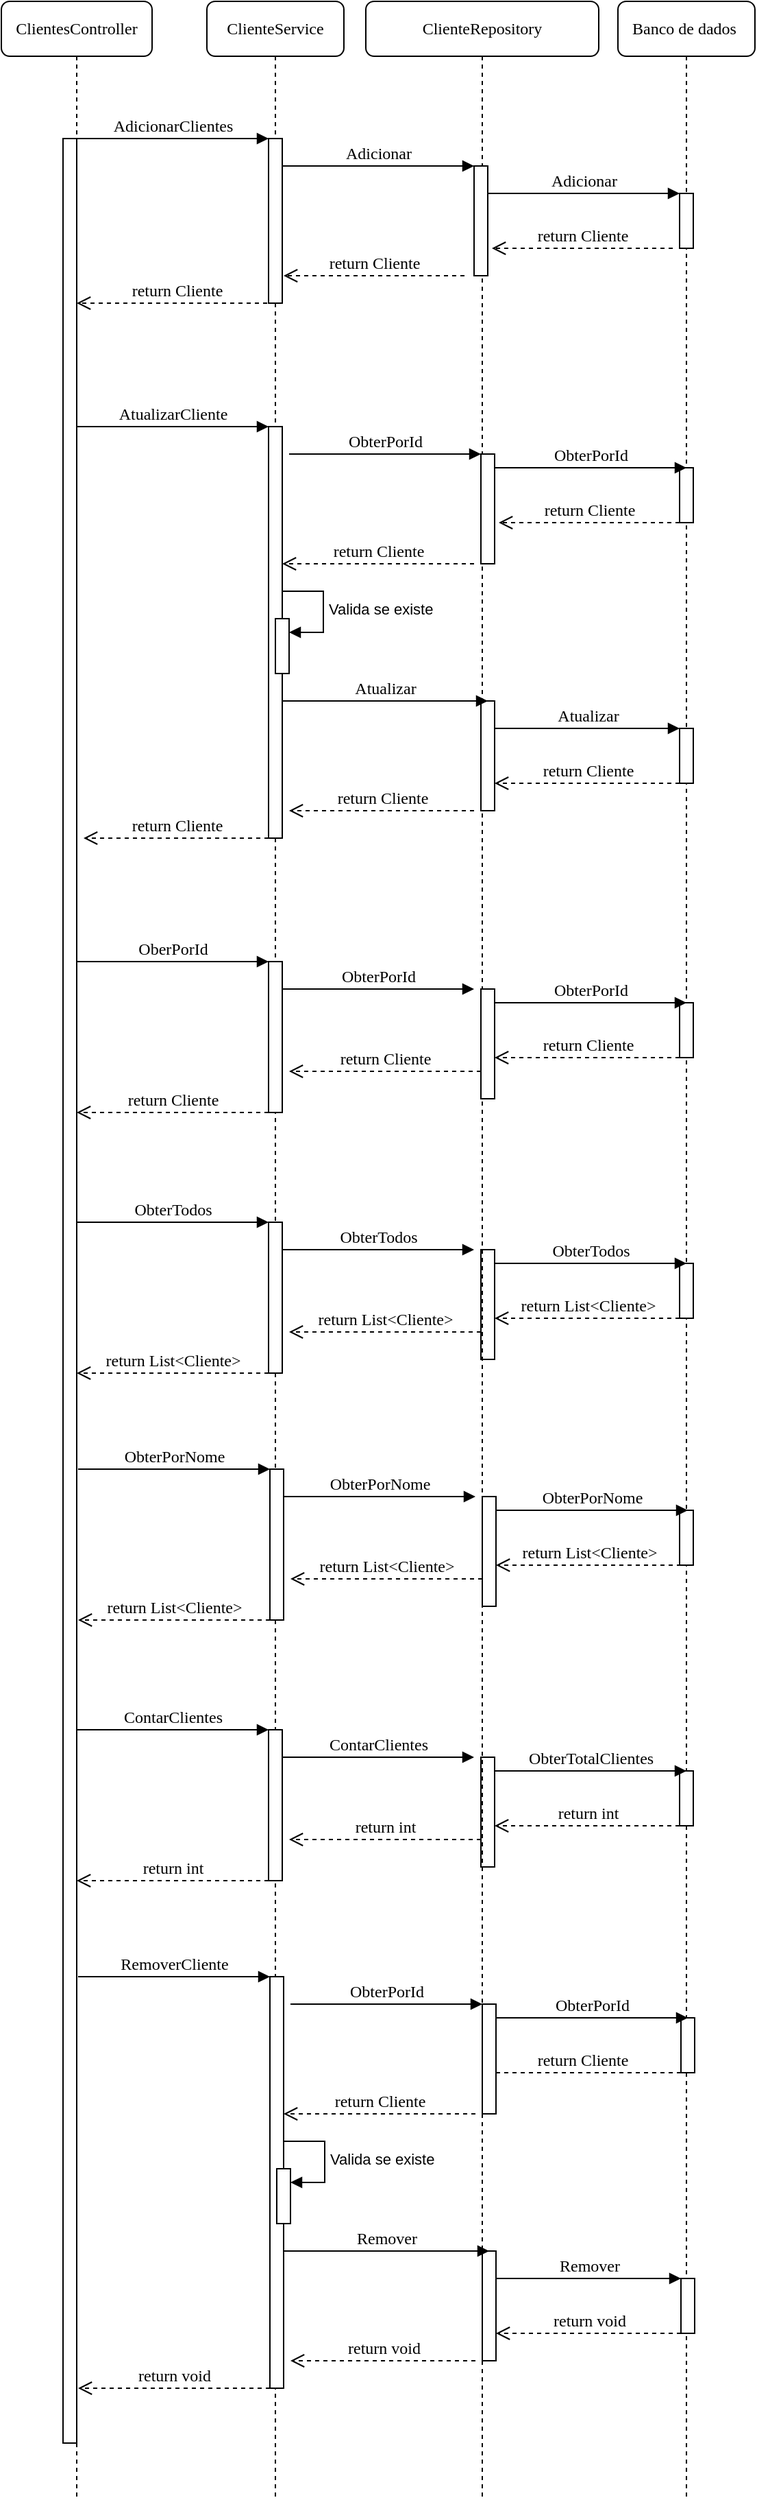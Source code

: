 <mxfile version="24.8.6">
  <diagram name="Page-1" id="13e1069c-82ec-6db2-03f1-153e76fe0fe0">
    <mxGraphModel dx="1434" dy="746" grid="1" gridSize="10" guides="1" tooltips="1" connect="1" arrows="1" fold="1" page="1" pageScale="1" pageWidth="1100" pageHeight="850" background="none" math="0" shadow="0">
      <root>
        <mxCell id="0" />
        <mxCell id="1" parent="0" />
        <mxCell id="7baba1c4bc27f4b0-2" value="ClienteService" style="shape=umlLifeline;perimeter=lifelinePerimeter;whiteSpace=wrap;html=1;container=1;collapsible=0;recursiveResize=0;outlineConnect=0;rounded=1;shadow=0;comic=0;labelBackgroundColor=none;strokeWidth=1;fontFamily=Verdana;fontSize=12;align=center;" parent="1" vertex="1">
          <mxGeometry x="240" y="80" width="100" height="1820" as="geometry" />
        </mxCell>
        <mxCell id="7baba1c4bc27f4b0-10" value="" style="html=1;points=[];perimeter=orthogonalPerimeter;rounded=0;shadow=0;comic=0;labelBackgroundColor=none;strokeWidth=1;fontFamily=Verdana;fontSize=12;align=center;" parent="7baba1c4bc27f4b0-2" vertex="1">
          <mxGeometry x="45" y="100" width="10" height="120" as="geometry" />
        </mxCell>
        <mxCell id="87Lksobyq2kzI7RJkuF_-4" value="" style="html=1;points=[];perimeter=orthogonalPerimeter;rounded=0;shadow=0;comic=0;labelBackgroundColor=none;strokeWidth=1;fontFamily=Verdana;fontSize=12;align=center;" vertex="1" parent="7baba1c4bc27f4b0-2">
          <mxGeometry x="45" y="310" width="10" height="300" as="geometry" />
        </mxCell>
        <mxCell id="87Lksobyq2kzI7RJkuF_-5" value="AtualizarCliente" style="html=1;verticalAlign=bottom;endArrow=block;entryX=0;entryY=0;labelBackgroundColor=none;fontFamily=Verdana;fontSize=12;edgeStyle=elbowEdgeStyle;elbow=vertical;" edge="1" parent="7baba1c4bc27f4b0-2">
          <mxGeometry relative="1" as="geometry">
            <mxPoint x="-95" y="310" as="sourcePoint" />
            <mxPoint x="45" y="310" as="targetPoint" />
            <mxPoint as="offset" />
          </mxGeometry>
        </mxCell>
        <mxCell id="87Lksobyq2kzI7RJkuF_-17" value="" style="html=1;points=[[0,0,0,0,5],[0,1,0,0,-5],[1,0,0,0,5],[1,1,0,0,-5]];perimeter=orthogonalPerimeter;outlineConnect=0;targetShapes=umlLifeline;portConstraint=eastwest;newEdgeStyle={&quot;curved&quot;:0,&quot;rounded&quot;:0};" vertex="1" parent="7baba1c4bc27f4b0-2">
          <mxGeometry x="50" y="450" width="10" height="40" as="geometry" />
        </mxCell>
        <mxCell id="87Lksobyq2kzI7RJkuF_-18" value="Valida se existe" style="html=1;align=left;spacingLeft=2;endArrow=block;rounded=0;edgeStyle=orthogonalEdgeStyle;curved=0;rounded=0;" edge="1" target="87Lksobyq2kzI7RJkuF_-17" parent="7baba1c4bc27f4b0-2">
          <mxGeometry relative="1" as="geometry">
            <mxPoint x="55" y="430" as="sourcePoint" />
            <Array as="points">
              <mxPoint x="85" y="460" />
            </Array>
          </mxGeometry>
        </mxCell>
        <mxCell id="87Lksobyq2kzI7RJkuF_-28" value="return Cliente" style="html=1;verticalAlign=bottom;endArrow=open;dashed=1;endSize=8;labelBackgroundColor=none;fontFamily=Verdana;fontSize=12;edgeStyle=elbowEdgeStyle;elbow=vertical;" edge="1" parent="7baba1c4bc27f4b0-2">
          <mxGeometry relative="1" as="geometry">
            <mxPoint x="-90" y="610" as="targetPoint" />
            <Array as="points">
              <mxPoint x="-10" y="610" />
              <mxPoint x="20" y="610" />
            </Array>
            <mxPoint x="45" y="610" as="sourcePoint" />
            <mxPoint as="offset" />
          </mxGeometry>
        </mxCell>
        <mxCell id="87Lksobyq2kzI7RJkuF_-29" value="OberPorId" style="html=1;verticalAlign=bottom;endArrow=block;entryX=0;entryY=0;labelBackgroundColor=none;fontFamily=Verdana;fontSize=12;edgeStyle=elbowEdgeStyle;elbow=vertical;" edge="1" parent="7baba1c4bc27f4b0-2">
          <mxGeometry relative="1" as="geometry">
            <mxPoint x="-95" y="700" as="sourcePoint" />
            <mxPoint x="45" y="700" as="targetPoint" />
            <mxPoint as="offset" />
          </mxGeometry>
        </mxCell>
        <mxCell id="87Lksobyq2kzI7RJkuF_-30" value="" style="html=1;points=[];perimeter=orthogonalPerimeter;rounded=0;shadow=0;comic=0;labelBackgroundColor=none;strokeWidth=1;fontFamily=Verdana;fontSize=12;align=center;" vertex="1" parent="7baba1c4bc27f4b0-2">
          <mxGeometry x="45" y="700" width="10" height="110" as="geometry" />
        </mxCell>
        <mxCell id="87Lksobyq2kzI7RJkuF_-37" value="return Cliente" style="html=1;verticalAlign=bottom;endArrow=open;dashed=1;endSize=8;labelBackgroundColor=none;fontFamily=Verdana;fontSize=12;edgeStyle=elbowEdgeStyle;elbow=vertical;" edge="1" parent="7baba1c4bc27f4b0-2">
          <mxGeometry relative="1" as="geometry">
            <mxPoint x="-95" y="810" as="targetPoint" />
            <Array as="points">
              <mxPoint x="-10" y="810" />
              <mxPoint x="20" y="810" />
            </Array>
            <mxPoint x="45" y="810" as="sourcePoint" />
            <mxPoint as="offset" />
          </mxGeometry>
        </mxCell>
        <mxCell id="7baba1c4bc27f4b0-4" value="Banco de dados&amp;nbsp;" style="shape=umlLifeline;perimeter=lifelinePerimeter;whiteSpace=wrap;html=1;container=1;collapsible=0;recursiveResize=0;outlineConnect=0;rounded=1;shadow=0;comic=0;labelBackgroundColor=none;strokeWidth=1;fontFamily=Verdana;fontSize=12;align=center;" parent="1" vertex="1">
          <mxGeometry x="540" y="80" width="100" height="1820" as="geometry" />
        </mxCell>
        <mxCell id="87Lksobyq2kzI7RJkuF_-60" value="" style="html=1;points=[];perimeter=orthogonalPerimeter;rounded=0;shadow=0;comic=0;labelBackgroundColor=none;strokeWidth=1;fontFamily=Verdana;fontSize=12;align=center;" vertex="1" parent="7baba1c4bc27f4b0-4">
          <mxGeometry x="45" y="1100" width="10" height="40" as="geometry" />
        </mxCell>
        <mxCell id="87Lksobyq2kzI7RJkuF_-9" value="" style="html=1;points=[];perimeter=orthogonalPerimeter;rounded=0;shadow=0;comic=0;labelBackgroundColor=none;strokeWidth=1;fontFamily=Verdana;fontSize=12;align=center;" vertex="1" parent="7baba1c4bc27f4b0-4">
          <mxGeometry x="45" y="340" width="10" height="40" as="geometry" />
        </mxCell>
        <mxCell id="87Lksobyq2kzI7RJkuF_-8" value="ObterPorId" style="html=1;verticalAlign=bottom;endArrow=block;labelBackgroundColor=none;fontFamily=Verdana;fontSize=12;edgeStyle=elbowEdgeStyle;elbow=vertical;" edge="1" parent="7baba1c4bc27f4b0-4">
          <mxGeometry relative="1" as="geometry">
            <mxPoint x="-90" y="340" as="sourcePoint" />
            <Array as="points">
              <mxPoint x="-75" y="340" />
            </Array>
            <mxPoint x="50" y="340" as="targetPoint" />
            <mxPoint as="offset" />
          </mxGeometry>
        </mxCell>
        <mxCell id="87Lksobyq2kzI7RJkuF_-25" value="" style="html=1;points=[];perimeter=orthogonalPerimeter;rounded=0;shadow=0;comic=0;labelBackgroundColor=none;strokeWidth=1;fontFamily=Verdana;fontSize=12;align=center;" vertex="1" parent="7baba1c4bc27f4b0-4">
          <mxGeometry x="45" y="530" width="10" height="40" as="geometry" />
        </mxCell>
        <mxCell id="87Lksobyq2kzI7RJkuF_-22" value="Atualizar" style="html=1;verticalAlign=bottom;endArrow=block;labelBackgroundColor=none;fontFamily=Verdana;fontSize=12;edgeStyle=elbowEdgeStyle;elbow=vertical;" edge="1" parent="7baba1c4bc27f4b0-4" source="87Lksobyq2kzI7RJkuF_-23">
          <mxGeometry relative="1" as="geometry">
            <mxPoint x="-75" y="530" as="sourcePoint" />
            <mxPoint x="45" y="530" as="targetPoint" />
            <mxPoint as="offset" />
          </mxGeometry>
        </mxCell>
        <mxCell id="87Lksobyq2kzI7RJkuF_-26" value="return Cliente" style="html=1;verticalAlign=bottom;endArrow=open;dashed=1;endSize=8;labelBackgroundColor=none;fontFamily=Verdana;fontSize=12;edgeStyle=elbowEdgeStyle;elbow=vertical;" edge="1" parent="7baba1c4bc27f4b0-4">
          <mxGeometry relative="1" as="geometry">
            <mxPoint x="-90" y="570" as="targetPoint" />
            <Array as="points">
              <mxPoint x="-10" y="570" />
              <mxPoint x="20" y="570" />
            </Array>
            <mxPoint x="45" y="570" as="sourcePoint" />
            <mxPoint as="offset" />
          </mxGeometry>
        </mxCell>
        <mxCell id="87Lksobyq2kzI7RJkuF_-34" value="" style="html=1;points=[];perimeter=orthogonalPerimeter;rounded=0;shadow=0;comic=0;labelBackgroundColor=none;strokeWidth=1;fontFamily=Verdana;fontSize=12;align=center;" vertex="1" parent="7baba1c4bc27f4b0-4">
          <mxGeometry x="45" y="730" width="10" height="40" as="geometry" />
        </mxCell>
        <mxCell id="87Lksobyq2kzI7RJkuF_-33" value="ObterPorId" style="html=1;verticalAlign=bottom;endArrow=block;labelBackgroundColor=none;fontFamily=Verdana;fontSize=12;edgeStyle=elbowEdgeStyle;elbow=vertical;" edge="1" parent="7baba1c4bc27f4b0-4">
          <mxGeometry relative="1" as="geometry">
            <mxPoint x="-90" y="730" as="sourcePoint" />
            <Array as="points">
              <mxPoint x="-75" y="730" />
            </Array>
            <mxPoint x="50" y="730" as="targetPoint" />
            <mxPoint as="offset" />
          </mxGeometry>
        </mxCell>
        <mxCell id="87Lksobyq2kzI7RJkuF_-35" value="return Cliente" style="html=1;verticalAlign=bottom;endArrow=open;dashed=1;endSize=8;labelBackgroundColor=none;fontFamily=Verdana;fontSize=12;edgeStyle=elbowEdgeStyle;elbow=vertical;" edge="1" parent="7baba1c4bc27f4b0-4">
          <mxGeometry relative="1" as="geometry">
            <mxPoint x="-90" y="770" as="targetPoint" />
            <Array as="points">
              <mxPoint x="-10" y="770" />
              <mxPoint x="20" y="770" />
            </Array>
            <mxPoint x="45" y="770" as="sourcePoint" />
            <mxPoint as="offset" />
          </mxGeometry>
        </mxCell>
        <mxCell id="87Lksobyq2kzI7RJkuF_-63" value="ContarClientes" style="html=1;verticalAlign=bottom;endArrow=block;entryX=0;entryY=0;labelBackgroundColor=none;fontFamily=Verdana;fontSize=12;edgeStyle=elbowEdgeStyle;elbow=vertical;" edge="1" parent="7baba1c4bc27f4b0-4">
          <mxGeometry relative="1" as="geometry">
            <mxPoint x="-395" y="1260" as="sourcePoint" />
            <mxPoint x="-255" y="1260" as="targetPoint" />
            <mxPoint as="offset" />
          </mxGeometry>
        </mxCell>
        <mxCell id="87Lksobyq2kzI7RJkuF_-64" value="" style="html=1;points=[];perimeter=orthogonalPerimeter;rounded=0;shadow=0;comic=0;labelBackgroundColor=none;strokeWidth=1;fontFamily=Verdana;fontSize=12;align=center;" vertex="1" parent="7baba1c4bc27f4b0-4">
          <mxGeometry x="-255" y="1260" width="10" height="110" as="geometry" />
        </mxCell>
        <mxCell id="87Lksobyq2kzI7RJkuF_-65" value="return int" style="html=1;verticalAlign=bottom;endArrow=open;dashed=1;endSize=8;labelBackgroundColor=none;fontFamily=Verdana;fontSize=12;edgeStyle=elbowEdgeStyle;elbow=horizontal;" edge="1" parent="7baba1c4bc27f4b0-4">
          <mxGeometry relative="1" as="geometry">
            <mxPoint x="-395" y="1370" as="targetPoint" />
            <Array as="points">
              <mxPoint x="-310" y="1370" />
              <mxPoint x="-280" y="1370" />
            </Array>
            <mxPoint x="-255" y="1370" as="sourcePoint" />
            <mxPoint as="offset" />
          </mxGeometry>
        </mxCell>
        <mxCell id="87Lksobyq2kzI7RJkuF_-66" value="ContarClientes" style="html=1;verticalAlign=bottom;endArrow=block;entryX=0;entryY=0;labelBackgroundColor=none;fontFamily=Verdana;fontSize=12;edgeStyle=elbowEdgeStyle;elbow=vertical;" edge="1" parent="7baba1c4bc27f4b0-4">
          <mxGeometry relative="1" as="geometry">
            <mxPoint x="-245" y="1280" as="sourcePoint" />
            <mxPoint x="-105" y="1280" as="targetPoint" />
            <mxPoint as="offset" />
          </mxGeometry>
        </mxCell>
        <mxCell id="87Lksobyq2kzI7RJkuF_-67" value="" style="html=1;points=[];perimeter=orthogonalPerimeter;rounded=0;shadow=0;comic=0;labelBackgroundColor=none;strokeWidth=1;fontFamily=Verdana;fontSize=12;align=center;" vertex="1" parent="7baba1c4bc27f4b0-4">
          <mxGeometry x="-100" y="1280" width="10" height="80" as="geometry" />
        </mxCell>
        <mxCell id="87Lksobyq2kzI7RJkuF_-68" value="return int" style="html=1;verticalAlign=bottom;endArrow=open;dashed=1;endSize=8;labelBackgroundColor=none;fontFamily=Verdana;fontSize=12;edgeStyle=elbowEdgeStyle;elbow=horizontal;" edge="1" parent="7baba1c4bc27f4b0-4">
          <mxGeometry relative="1" as="geometry">
            <mxPoint x="-240" y="1340" as="targetPoint" />
            <Array as="points">
              <mxPoint x="-155" y="1340" />
              <mxPoint x="-125" y="1340" />
            </Array>
            <mxPoint x="-100" y="1340" as="sourcePoint" />
            <mxPoint as="offset" />
          </mxGeometry>
        </mxCell>
        <mxCell id="87Lksobyq2kzI7RJkuF_-69" value="" style="html=1;points=[];perimeter=orthogonalPerimeter;rounded=0;shadow=0;comic=0;labelBackgroundColor=none;strokeWidth=1;fontFamily=Verdana;fontSize=12;align=center;" vertex="1" parent="7baba1c4bc27f4b0-4">
          <mxGeometry x="45" y="1290" width="10" height="40" as="geometry" />
        </mxCell>
        <mxCell id="87Lksobyq2kzI7RJkuF_-70" value="ObterTotalClientes" style="html=1;verticalAlign=bottom;endArrow=block;labelBackgroundColor=none;fontFamily=Verdana;fontSize=12;edgeStyle=elbowEdgeStyle;elbow=vertical;" edge="1" parent="7baba1c4bc27f4b0-4">
          <mxGeometry relative="1" as="geometry">
            <mxPoint x="-90" y="1290" as="sourcePoint" />
            <Array as="points">
              <mxPoint x="-75" y="1290" />
            </Array>
            <mxPoint x="50" y="1290" as="targetPoint" />
            <mxPoint as="offset" />
          </mxGeometry>
        </mxCell>
        <mxCell id="87Lksobyq2kzI7RJkuF_-71" value="return int" style="html=1;verticalAlign=bottom;endArrow=open;dashed=1;endSize=8;labelBackgroundColor=none;fontFamily=Verdana;fontSize=12;edgeStyle=elbowEdgeStyle;elbow=vertical;" edge="1" parent="7baba1c4bc27f4b0-4">
          <mxGeometry relative="1" as="geometry">
            <mxPoint x="-90" y="1330" as="targetPoint" />
            <Array as="points">
              <mxPoint x="-10" y="1330" />
              <mxPoint x="20" y="1330" />
            </Array>
            <mxPoint x="45" y="1330" as="sourcePoint" />
            <mxPoint as="offset" />
          </mxGeometry>
        </mxCell>
        <mxCell id="87Lksobyq2kzI7RJkuF_-10" value="return Cliente" style="html=1;verticalAlign=bottom;endArrow=open;dashed=1;endSize=8;labelBackgroundColor=none;fontFamily=Verdana;fontSize=12;edgeStyle=elbowEdgeStyle;elbow=vertical;entryX=1.3;entryY=0.625;entryDx=0;entryDy=0;entryPerimeter=0;" edge="1" parent="7baba1c4bc27f4b0-4" target="87Lksobyq2kzI7RJkuF_-7">
          <mxGeometry relative="1" as="geometry">
            <mxPoint x="-30" y="390" as="targetPoint" />
            <Array as="points">
              <mxPoint x="-10" y="380" />
              <mxPoint x="20" y="380" />
            </Array>
            <mxPoint x="45" y="380" as="sourcePoint" />
            <mxPoint as="offset" />
          </mxGeometry>
        </mxCell>
        <mxCell id="7baba1c4bc27f4b0-8" value="ClientesController" style="shape=umlLifeline;perimeter=lifelinePerimeter;whiteSpace=wrap;html=1;container=1;collapsible=0;recursiveResize=0;outlineConnect=0;rounded=1;shadow=0;comic=0;labelBackgroundColor=none;strokeWidth=1;fontFamily=Verdana;fontSize=12;align=center;" parent="1" vertex="1">
          <mxGeometry x="90" y="80" width="110" height="1820" as="geometry" />
        </mxCell>
        <mxCell id="7baba1c4bc27f4b0-9" value="" style="html=1;points=[];perimeter=orthogonalPerimeter;rounded=0;shadow=0;comic=0;labelBackgroundColor=none;strokeWidth=1;fontFamily=Verdana;fontSize=12;align=center;" parent="7baba1c4bc27f4b0-8" vertex="1">
          <mxGeometry x="45" y="100" width="10" height="1680" as="geometry" />
        </mxCell>
        <mxCell id="7baba1c4bc27f4b0-16" value="" style="html=1;points=[];perimeter=orthogonalPerimeter;rounded=0;shadow=0;comic=0;labelBackgroundColor=none;strokeWidth=1;fontFamily=Verdana;fontSize=12;align=center;" parent="1" vertex="1">
          <mxGeometry x="585" y="220" width="10" height="40" as="geometry" />
        </mxCell>
        <mxCell id="7baba1c4bc27f4b0-17" value="Adicionar" style="html=1;verticalAlign=bottom;endArrow=block;labelBackgroundColor=none;fontFamily=Verdana;fontSize=12;edgeStyle=elbowEdgeStyle;elbow=vertical;" parent="1" source="7baba1c4bc27f4b0-13" target="7baba1c4bc27f4b0-16" edge="1">
          <mxGeometry relative="1" as="geometry">
            <mxPoint x="510" y="220" as="sourcePoint" />
            <Array as="points">
              <mxPoint x="460" y="220" />
            </Array>
            <mxPoint as="offset" />
          </mxGeometry>
        </mxCell>
        <mxCell id="7baba1c4bc27f4b0-21" value="return Cliente" style="html=1;verticalAlign=bottom;endArrow=open;dashed=1;endSize=8;labelBackgroundColor=none;fontFamily=Verdana;fontSize=12;edgeStyle=elbowEdgeStyle;elbow=vertical;entryX=1.3;entryY=0.738;entryDx=0;entryDy=0;entryPerimeter=0;" parent="1" target="7baba1c4bc27f4b0-13" edge="1">
          <mxGeometry relative="1" as="geometry">
            <mxPoint x="450" y="260" as="targetPoint" />
            <Array as="points">
              <mxPoint x="525" y="260" />
              <mxPoint x="555" y="260" />
            </Array>
            <mxPoint x="580" y="260" as="sourcePoint" />
            <mxPoint as="offset" />
          </mxGeometry>
        </mxCell>
        <mxCell id="7baba1c4bc27f4b0-11" value="AdicionarClientes" style="html=1;verticalAlign=bottom;endArrow=block;entryX=0;entryY=0;labelBackgroundColor=none;fontFamily=Verdana;fontSize=12;edgeStyle=elbowEdgeStyle;elbow=vertical;" parent="1" source="7baba1c4bc27f4b0-9" target="7baba1c4bc27f4b0-10" edge="1">
          <mxGeometry relative="1" as="geometry">
            <mxPoint x="220" y="190" as="sourcePoint" />
            <mxPoint as="offset" />
          </mxGeometry>
        </mxCell>
        <mxCell id="7baba1c4bc27f4b0-14" value="Adicionar" style="html=1;verticalAlign=bottom;endArrow=block;entryX=0;entryY=0;labelBackgroundColor=none;fontFamily=Verdana;fontSize=12;edgeStyle=elbowEdgeStyle;elbow=vertical;" parent="1" source="7baba1c4bc27f4b0-10" target="7baba1c4bc27f4b0-13" edge="1">
          <mxGeometry relative="1" as="geometry">
            <mxPoint x="370" y="200" as="sourcePoint" />
          </mxGeometry>
        </mxCell>
        <mxCell id="87Lksobyq2kzI7RJkuF_-3" value="return Cliente" style="html=1;verticalAlign=bottom;endArrow=open;dashed=1;endSize=8;labelBackgroundColor=none;fontFamily=Verdana;fontSize=12;edgeStyle=elbowEdgeStyle;elbow=vertical;" edge="1" parent="1" target="7baba1c4bc27f4b0-8">
          <mxGeometry relative="1" as="geometry">
            <mxPoint x="160" y="300" as="targetPoint" />
            <Array as="points">
              <mxPoint x="235" y="300" />
              <mxPoint x="265" y="300" />
            </Array>
            <mxPoint x="290" y="300" as="sourcePoint" />
            <mxPoint as="offset" />
          </mxGeometry>
        </mxCell>
        <mxCell id="87Lksobyq2kzI7RJkuF_-45" value="ObterTodos" style="html=1;verticalAlign=bottom;endArrow=block;entryX=0;entryY=0;labelBackgroundColor=none;fontFamily=Verdana;fontSize=12;edgeStyle=elbowEdgeStyle;elbow=vertical;" edge="1" parent="1">
          <mxGeometry relative="1" as="geometry">
            <mxPoint x="145" y="970" as="sourcePoint" />
            <mxPoint x="285" y="970" as="targetPoint" />
            <mxPoint as="offset" />
          </mxGeometry>
        </mxCell>
        <mxCell id="87Lksobyq2kzI7RJkuF_-46" value="" style="html=1;points=[];perimeter=orthogonalPerimeter;rounded=0;shadow=0;comic=0;labelBackgroundColor=none;strokeWidth=1;fontFamily=Verdana;fontSize=12;align=center;" vertex="1" parent="1">
          <mxGeometry x="285" y="970" width="10" height="110" as="geometry" />
        </mxCell>
        <mxCell id="87Lksobyq2kzI7RJkuF_-47" value="return List&amp;lt;Cliente&amp;gt;" style="html=1;verticalAlign=bottom;endArrow=open;dashed=1;endSize=8;labelBackgroundColor=none;fontFamily=Verdana;fontSize=12;edgeStyle=elbowEdgeStyle;elbow=vertical;" edge="1" parent="1">
          <mxGeometry relative="1" as="geometry">
            <mxPoint x="145" y="1080" as="targetPoint" />
            <Array as="points">
              <mxPoint x="230" y="1080" />
              <mxPoint x="260" y="1080" />
            </Array>
            <mxPoint x="285" y="1080" as="sourcePoint" />
            <mxPoint as="offset" />
          </mxGeometry>
        </mxCell>
        <mxCell id="87Lksobyq2kzI7RJkuF_-48" value="ObterTodos" style="html=1;verticalAlign=bottom;endArrow=block;entryX=0;entryY=0;labelBackgroundColor=none;fontFamily=Verdana;fontSize=12;edgeStyle=elbowEdgeStyle;elbow=vertical;" edge="1" parent="1">
          <mxGeometry relative="1" as="geometry">
            <mxPoint x="295" y="990" as="sourcePoint" />
            <mxPoint x="435" y="990" as="targetPoint" />
            <mxPoint as="offset" />
          </mxGeometry>
        </mxCell>
        <mxCell id="87Lksobyq2kzI7RJkuF_-49" value="" style="html=1;points=[];perimeter=orthogonalPerimeter;rounded=0;shadow=0;comic=0;labelBackgroundColor=none;strokeWidth=1;fontFamily=Verdana;fontSize=12;align=center;" vertex="1" parent="1">
          <mxGeometry x="440" y="990" width="10" height="80" as="geometry" />
        </mxCell>
        <mxCell id="87Lksobyq2kzI7RJkuF_-50" value="return List&amp;lt;Cliente&amp;gt;" style="html=1;verticalAlign=bottom;endArrow=open;dashed=1;endSize=8;labelBackgroundColor=none;fontFamily=Verdana;fontSize=12;edgeStyle=elbowEdgeStyle;elbow=vertical;" edge="1" parent="1">
          <mxGeometry relative="1" as="geometry">
            <mxPoint x="300" y="1050" as="targetPoint" />
            <Array as="points">
              <mxPoint x="385" y="1050" />
              <mxPoint x="415" y="1050" />
            </Array>
            <mxPoint x="440" y="1050" as="sourcePoint" />
            <mxPoint as="offset" />
          </mxGeometry>
        </mxCell>
        <mxCell id="87Lksobyq2kzI7RJkuF_-51" value="" style="html=1;points=[];perimeter=orthogonalPerimeter;rounded=0;shadow=0;comic=0;labelBackgroundColor=none;strokeWidth=1;fontFamily=Verdana;fontSize=12;align=center;" vertex="1" parent="1">
          <mxGeometry x="585" y="1000" width="10" height="40" as="geometry" />
        </mxCell>
        <mxCell id="87Lksobyq2kzI7RJkuF_-52" value="ObterTodos" style="html=1;verticalAlign=bottom;endArrow=block;labelBackgroundColor=none;fontFamily=Verdana;fontSize=12;edgeStyle=elbowEdgeStyle;elbow=vertical;" edge="1" parent="1">
          <mxGeometry relative="1" as="geometry">
            <mxPoint x="450" y="1000" as="sourcePoint" />
            <Array as="points">
              <mxPoint x="465" y="1000" />
            </Array>
            <mxPoint x="590" y="1000" as="targetPoint" />
            <mxPoint as="offset" />
          </mxGeometry>
        </mxCell>
        <mxCell id="87Lksobyq2kzI7RJkuF_-53" value="return List&amp;lt;Cliente&amp;gt;" style="html=1;verticalAlign=bottom;endArrow=open;dashed=1;endSize=8;labelBackgroundColor=none;fontFamily=Verdana;fontSize=12;edgeStyle=elbowEdgeStyle;elbow=vertical;" edge="1" parent="1">
          <mxGeometry relative="1" as="geometry">
            <mxPoint x="450" y="1040" as="targetPoint" />
            <Array as="points">
              <mxPoint x="530" y="1040" />
              <mxPoint x="560" y="1040" />
            </Array>
            <mxPoint x="585" y="1040" as="sourcePoint" />
            <mxPoint as="offset" />
          </mxGeometry>
        </mxCell>
        <mxCell id="87Lksobyq2kzI7RJkuF_-115" value="" style="group;movable=1;resizable=1;rotatable=1;deletable=1;editable=1;locked=0;connectable=1;" vertex="1" connectable="0" parent="1">
          <mxGeometry x="146" y="80" width="445" height="1820" as="geometry" />
        </mxCell>
        <mxCell id="7baba1c4bc27f4b0-3" value="ClienteRepository" style="shape=umlLifeline;perimeter=lifelinePerimeter;whiteSpace=wrap;html=1;container=0;collapsible=0;recursiveResize=0;outlineConnect=0;rounded=1;shadow=0;comic=0;labelBackgroundColor=none;strokeWidth=1;fontFamily=Verdana;fontSize=12;align=center;size=40;" parent="87Lksobyq2kzI7RJkuF_-115" vertex="1">
          <mxGeometry x="210" width="170" height="1820" as="geometry" />
        </mxCell>
        <mxCell id="7baba1c4bc27f4b0-13" value="" style="html=1;points=[];perimeter=orthogonalPerimeter;rounded=0;shadow=0;comic=0;labelBackgroundColor=none;strokeWidth=1;fontFamily=Verdana;fontSize=12;align=center;" parent="87Lksobyq2kzI7RJkuF_-115" vertex="1">
          <mxGeometry x="289" y="120" width="10" height="80" as="geometry" />
        </mxCell>
        <mxCell id="87Lksobyq2kzI7RJkuF_-7" value="" style="html=1;points=[];perimeter=orthogonalPerimeter;rounded=0;shadow=0;comic=0;labelBackgroundColor=none;strokeWidth=1;fontFamily=Verdana;fontSize=12;align=center;" vertex="1" parent="87Lksobyq2kzI7RJkuF_-115">
          <mxGeometry x="294" y="330" width="10" height="80" as="geometry" />
        </mxCell>
        <mxCell id="87Lksobyq2kzI7RJkuF_-6" value="ObterPorId" style="html=1;verticalAlign=bottom;endArrow=block;entryX=0;entryY=0;labelBackgroundColor=none;fontFamily=Verdana;fontSize=12;edgeStyle=elbowEdgeStyle;elbow=vertical;" edge="1" parent="87Lksobyq2kzI7RJkuF_-115">
          <mxGeometry relative="1" as="geometry">
            <mxPoint x="154" y="330" as="sourcePoint" />
            <mxPoint x="294" y="330" as="targetPoint" />
            <mxPoint as="offset" />
          </mxGeometry>
        </mxCell>
        <mxCell id="87Lksobyq2kzI7RJkuF_-11" value="return Cliente" style="html=1;verticalAlign=bottom;endArrow=open;dashed=1;endSize=8;labelBackgroundColor=none;fontFamily=Verdana;fontSize=12;edgeStyle=elbowEdgeStyle;elbow=vertical;" edge="1" parent="87Lksobyq2kzI7RJkuF_-115">
          <mxGeometry relative="1" as="geometry">
            <mxPoint x="149" y="410" as="targetPoint" />
            <Array as="points">
              <mxPoint x="234" y="410" />
              <mxPoint x="264" y="410" />
            </Array>
            <mxPoint x="289" y="410" as="sourcePoint" />
            <mxPoint as="offset" />
          </mxGeometry>
        </mxCell>
        <mxCell id="87Lksobyq2kzI7RJkuF_-23" value="" style="html=1;points=[];perimeter=orthogonalPerimeter;rounded=0;shadow=0;comic=0;labelBackgroundColor=none;strokeWidth=1;fontFamily=Verdana;fontSize=12;align=center;" vertex="1" parent="87Lksobyq2kzI7RJkuF_-115">
          <mxGeometry x="294" y="510" width="10" height="80" as="geometry" />
        </mxCell>
        <mxCell id="87Lksobyq2kzI7RJkuF_-27" value="return Cliente" style="html=1;verticalAlign=bottom;endArrow=open;dashed=1;endSize=8;labelBackgroundColor=none;fontFamily=Verdana;fontSize=12;edgeStyle=elbowEdgeStyle;elbow=vertical;" edge="1" parent="87Lksobyq2kzI7RJkuF_-115">
          <mxGeometry relative="1" as="geometry">
            <mxPoint x="154" y="590" as="targetPoint" />
            <Array as="points">
              <mxPoint x="234" y="590" />
              <mxPoint x="264" y="590" />
            </Array>
            <mxPoint x="289" y="590" as="sourcePoint" />
            <mxPoint as="offset" />
          </mxGeometry>
        </mxCell>
        <mxCell id="87Lksobyq2kzI7RJkuF_-21" value="Atualizar" style="html=1;verticalAlign=bottom;endArrow=block;labelBackgroundColor=none;fontFamily=Verdana;fontSize=12;edgeStyle=elbowEdgeStyle;elbow=vertical;exitX=0.9;exitY=0.769;exitDx=0;exitDy=0;exitPerimeter=0;" edge="1" parent="87Lksobyq2kzI7RJkuF_-115">
          <mxGeometry relative="1" as="geometry">
            <mxPoint x="148.5" y="510" as="sourcePoint" />
            <mxPoint x="299" y="510.3" as="targetPoint" />
            <mxPoint as="offset" />
          </mxGeometry>
        </mxCell>
        <mxCell id="87Lksobyq2kzI7RJkuF_-31" value="ObterPorId" style="html=1;verticalAlign=bottom;endArrow=block;entryX=0;entryY=0;labelBackgroundColor=none;fontFamily=Verdana;fontSize=12;edgeStyle=elbowEdgeStyle;elbow=vertical;" edge="1" parent="87Lksobyq2kzI7RJkuF_-115">
          <mxGeometry relative="1" as="geometry">
            <mxPoint x="149" y="720" as="sourcePoint" />
            <mxPoint x="289" y="720" as="targetPoint" />
            <mxPoint as="offset" />
          </mxGeometry>
        </mxCell>
        <mxCell id="87Lksobyq2kzI7RJkuF_-32" value="" style="html=1;points=[];perimeter=orthogonalPerimeter;rounded=0;shadow=0;comic=0;labelBackgroundColor=none;strokeWidth=1;fontFamily=Verdana;fontSize=12;align=center;" vertex="1" parent="87Lksobyq2kzI7RJkuF_-115">
          <mxGeometry x="294" y="720" width="10" height="80" as="geometry" />
        </mxCell>
        <mxCell id="87Lksobyq2kzI7RJkuF_-36" value="return Cliente" style="html=1;verticalAlign=bottom;endArrow=open;dashed=1;endSize=8;labelBackgroundColor=none;fontFamily=Verdana;fontSize=12;edgeStyle=elbowEdgeStyle;elbow=vertical;" edge="1" parent="87Lksobyq2kzI7RJkuF_-115">
          <mxGeometry relative="1" as="geometry">
            <mxPoint x="154" y="780" as="targetPoint" />
            <Array as="points">
              <mxPoint x="239" y="780" />
              <mxPoint x="269" y="780" />
            </Array>
            <mxPoint x="294" y="780" as="sourcePoint" />
            <mxPoint as="offset" />
          </mxGeometry>
        </mxCell>
        <mxCell id="87Lksobyq2kzI7RJkuF_-54" value="ObterPorNome" style="html=1;verticalAlign=bottom;endArrow=block;entryX=0;entryY=0;labelBackgroundColor=none;fontFamily=Verdana;fontSize=12;edgeStyle=elbowEdgeStyle;elbow=horizontal;" edge="1" parent="87Lksobyq2kzI7RJkuF_-115">
          <mxGeometry relative="1" as="geometry">
            <mxPoint y="1070" as="sourcePoint" />
            <mxPoint x="140" y="1070" as="targetPoint" />
            <mxPoint as="offset" />
          </mxGeometry>
        </mxCell>
        <mxCell id="87Lksobyq2kzI7RJkuF_-55" value="" style="html=1;points=[];perimeter=orthogonalPerimeter;rounded=0;shadow=0;comic=0;labelBackgroundColor=none;strokeWidth=1;fontFamily=Verdana;fontSize=12;align=center;" vertex="1" parent="87Lksobyq2kzI7RJkuF_-115">
          <mxGeometry x="140" y="1070" width="10" height="110" as="geometry" />
        </mxCell>
        <mxCell id="87Lksobyq2kzI7RJkuF_-56" value="return List&amp;lt;Cliente&amp;gt;" style="html=1;verticalAlign=bottom;endArrow=open;dashed=1;endSize=8;labelBackgroundColor=none;fontFamily=Verdana;fontSize=12;edgeStyle=elbowEdgeStyle;elbow=vertical;" edge="1" parent="87Lksobyq2kzI7RJkuF_-115">
          <mxGeometry relative="1" as="geometry">
            <mxPoint y="1180" as="targetPoint" />
            <Array as="points">
              <mxPoint x="85" y="1180" />
              <mxPoint x="115" y="1180" />
            </Array>
            <mxPoint x="140" y="1180" as="sourcePoint" />
            <mxPoint as="offset" />
          </mxGeometry>
        </mxCell>
        <mxCell id="87Lksobyq2kzI7RJkuF_-57" value="ObterPorNome" style="html=1;verticalAlign=bottom;endArrow=block;entryX=0;entryY=0;labelBackgroundColor=none;fontFamily=Verdana;fontSize=12;edgeStyle=elbowEdgeStyle;elbow=vertical;" edge="1" parent="87Lksobyq2kzI7RJkuF_-115">
          <mxGeometry relative="1" as="geometry">
            <mxPoint x="150" y="1090" as="sourcePoint" />
            <mxPoint x="290" y="1090" as="targetPoint" />
            <mxPoint as="offset" />
          </mxGeometry>
        </mxCell>
        <mxCell id="87Lksobyq2kzI7RJkuF_-58" value="" style="html=1;points=[];perimeter=orthogonalPerimeter;rounded=0;shadow=0;comic=0;labelBackgroundColor=none;strokeWidth=1;fontFamily=Verdana;fontSize=12;align=center;" vertex="1" parent="87Lksobyq2kzI7RJkuF_-115">
          <mxGeometry x="295" y="1090" width="10" height="80" as="geometry" />
        </mxCell>
        <mxCell id="87Lksobyq2kzI7RJkuF_-59" value="return List&amp;lt;Cliente&amp;gt;" style="html=1;verticalAlign=bottom;endArrow=open;dashed=1;endSize=8;labelBackgroundColor=none;fontFamily=Verdana;fontSize=12;edgeStyle=elbowEdgeStyle;elbow=vertical;" edge="1" parent="87Lksobyq2kzI7RJkuF_-115">
          <mxGeometry relative="1" as="geometry">
            <mxPoint x="155" y="1150" as="targetPoint" />
            <Array as="points">
              <mxPoint x="240" y="1150" />
              <mxPoint x="270" y="1150" />
            </Array>
            <mxPoint x="295" y="1150" as="sourcePoint" />
            <mxPoint as="offset" />
          </mxGeometry>
        </mxCell>
        <mxCell id="87Lksobyq2kzI7RJkuF_-62" value="return List&amp;lt;Cliente&amp;gt;" style="html=1;verticalAlign=bottom;endArrow=open;dashed=1;endSize=8;labelBackgroundColor=none;fontFamily=Verdana;fontSize=12;edgeStyle=elbowEdgeStyle;elbow=vertical;" edge="1" parent="87Lksobyq2kzI7RJkuF_-115">
          <mxGeometry relative="1" as="geometry">
            <mxPoint x="305" y="1140" as="targetPoint" />
            <Array as="points">
              <mxPoint x="385" y="1140" />
              <mxPoint x="415" y="1140" />
            </Array>
            <mxPoint x="440" y="1140" as="sourcePoint" />
            <mxPoint as="offset" />
          </mxGeometry>
        </mxCell>
        <mxCell id="87Lksobyq2kzI7RJkuF_-61" value="ObterPorNome" style="html=1;verticalAlign=bottom;endArrow=block;labelBackgroundColor=none;fontFamily=Verdana;fontSize=12;edgeStyle=elbowEdgeStyle;elbow=vertical;" edge="1" parent="87Lksobyq2kzI7RJkuF_-115">
          <mxGeometry relative="1" as="geometry">
            <mxPoint x="305" y="1100" as="sourcePoint" />
            <Array as="points">
              <mxPoint x="320" y="1100" />
            </Array>
            <mxPoint x="445" y="1100" as="targetPoint" />
            <mxPoint as="offset" />
          </mxGeometry>
        </mxCell>
        <mxCell id="87Lksobyq2kzI7RJkuF_-116" value="" style="html=1;points=[];perimeter=orthogonalPerimeter;rounded=0;shadow=0;comic=0;labelBackgroundColor=none;strokeWidth=1;fontFamily=Verdana;fontSize=12;align=center;" vertex="1" parent="87Lksobyq2kzI7RJkuF_-115">
          <mxGeometry x="140" y="1440" width="10" height="300" as="geometry" />
        </mxCell>
        <mxCell id="87Lksobyq2kzI7RJkuF_-117" value="RemoverCliente" style="html=1;verticalAlign=bottom;endArrow=block;entryX=0;entryY=0;labelBackgroundColor=none;fontFamily=Verdana;fontSize=12;edgeStyle=elbowEdgeStyle;elbow=vertical;" edge="1" parent="87Lksobyq2kzI7RJkuF_-115">
          <mxGeometry relative="1" as="geometry">
            <mxPoint y="1440" as="sourcePoint" />
            <mxPoint x="140" y="1440" as="targetPoint" />
            <mxPoint as="offset" />
          </mxGeometry>
        </mxCell>
        <mxCell id="87Lksobyq2kzI7RJkuF_-118" value="" style="html=1;points=[[0,0,0,0,5],[0,1,0,0,-5],[1,0,0,0,5],[1,1,0,0,-5]];perimeter=orthogonalPerimeter;outlineConnect=0;targetShapes=umlLifeline;portConstraint=eastwest;newEdgeStyle={&quot;curved&quot;:0,&quot;rounded&quot;:0};" vertex="1" parent="87Lksobyq2kzI7RJkuF_-115">
          <mxGeometry x="145" y="1580" width="10" height="40" as="geometry" />
        </mxCell>
        <mxCell id="87Lksobyq2kzI7RJkuF_-119" value="Valida se existe" style="html=1;align=left;spacingLeft=2;endArrow=block;rounded=0;edgeStyle=orthogonalEdgeStyle;curved=0;rounded=0;" edge="1" parent="87Lksobyq2kzI7RJkuF_-115" target="87Lksobyq2kzI7RJkuF_-118">
          <mxGeometry relative="1" as="geometry">
            <mxPoint x="150" y="1560" as="sourcePoint" />
            <Array as="points">
              <mxPoint x="180" y="1590" />
            </Array>
          </mxGeometry>
        </mxCell>
        <mxCell id="87Lksobyq2kzI7RJkuF_-120" value="return void" style="html=1;verticalAlign=bottom;endArrow=open;dashed=1;endSize=8;labelBackgroundColor=none;fontFamily=Verdana;fontSize=12;edgeStyle=elbowEdgeStyle;elbow=vertical;entryX=1.1;entryY=0.976;entryDx=0;entryDy=0;entryPerimeter=0;" edge="1" parent="87Lksobyq2kzI7RJkuF_-115" target="7baba1c4bc27f4b0-9">
          <mxGeometry relative="1" as="geometry">
            <mxPoint x="5" y="1740" as="targetPoint" />
            <Array as="points">
              <mxPoint x="85" y="1740" />
              <mxPoint x="115" y="1740" />
            </Array>
            <mxPoint x="140" y="1740" as="sourcePoint" />
            <mxPoint as="offset" />
          </mxGeometry>
        </mxCell>
        <mxCell id="87Lksobyq2kzI7RJkuF_-121" value="" style="html=1;points=[];perimeter=orthogonalPerimeter;rounded=0;shadow=0;comic=0;labelBackgroundColor=none;strokeWidth=1;fontFamily=Verdana;fontSize=12;align=center;" vertex="1" parent="87Lksobyq2kzI7RJkuF_-115">
          <mxGeometry x="440" y="1470" width="10" height="40" as="geometry" />
        </mxCell>
        <mxCell id="87Lksobyq2kzI7RJkuF_-122" value="ObterPorId" style="html=1;verticalAlign=bottom;endArrow=block;labelBackgroundColor=none;fontFamily=Verdana;fontSize=12;edgeStyle=elbowEdgeStyle;elbow=vertical;" edge="1" parent="87Lksobyq2kzI7RJkuF_-115">
          <mxGeometry relative="1" as="geometry">
            <mxPoint x="305" y="1470" as="sourcePoint" />
            <Array as="points">
              <mxPoint x="320" y="1470" />
            </Array>
            <mxPoint x="445" y="1470" as="targetPoint" />
            <mxPoint as="offset" />
          </mxGeometry>
        </mxCell>
        <mxCell id="87Lksobyq2kzI7RJkuF_-123" value="return Cliente" style="html=1;verticalAlign=bottom;endArrow=open;dashed=1;endSize=8;labelBackgroundColor=none;fontFamily=Verdana;fontSize=12;edgeStyle=elbowEdgeStyle;elbow=vertical;" edge="1" parent="87Lksobyq2kzI7RJkuF_-115">
          <mxGeometry relative="1" as="geometry">
            <mxPoint x="295" y="1510" as="targetPoint" />
            <Array as="points">
              <mxPoint x="385" y="1510" />
              <mxPoint x="415" y="1510" />
            </Array>
            <mxPoint x="440" y="1510" as="sourcePoint" />
            <mxPoint as="offset" />
          </mxGeometry>
        </mxCell>
        <mxCell id="87Lksobyq2kzI7RJkuF_-124" value="" style="html=1;points=[];perimeter=orthogonalPerimeter;rounded=0;shadow=0;comic=0;labelBackgroundColor=none;strokeWidth=1;fontFamily=Verdana;fontSize=12;align=center;" vertex="1" parent="87Lksobyq2kzI7RJkuF_-115">
          <mxGeometry x="440" y="1660" width="10" height="40" as="geometry" />
        </mxCell>
        <mxCell id="87Lksobyq2kzI7RJkuF_-125" value="Remover" style="html=1;verticalAlign=bottom;endArrow=block;labelBackgroundColor=none;fontFamily=Verdana;fontSize=12;edgeStyle=elbowEdgeStyle;elbow=vertical;" edge="1" parent="87Lksobyq2kzI7RJkuF_-115" source="87Lksobyq2kzI7RJkuF_-130">
          <mxGeometry relative="1" as="geometry">
            <mxPoint x="320" y="1660" as="sourcePoint" />
            <mxPoint x="440" y="1660" as="targetPoint" />
            <mxPoint as="offset" />
          </mxGeometry>
        </mxCell>
        <mxCell id="87Lksobyq2kzI7RJkuF_-126" value="return void" style="html=1;verticalAlign=bottom;endArrow=open;dashed=1;endSize=8;labelBackgroundColor=none;fontFamily=Verdana;fontSize=12;edgeStyle=elbowEdgeStyle;elbow=vertical;" edge="1" parent="87Lksobyq2kzI7RJkuF_-115">
          <mxGeometry relative="1" as="geometry">
            <mxPoint x="305" y="1700" as="targetPoint" />
            <Array as="points">
              <mxPoint x="385" y="1700" />
              <mxPoint x="415" y="1700" />
            </Array>
            <mxPoint x="440" y="1700" as="sourcePoint" />
            <mxPoint as="offset" />
          </mxGeometry>
        </mxCell>
        <mxCell id="87Lksobyq2kzI7RJkuF_-127" value="" style="html=1;points=[];perimeter=orthogonalPerimeter;rounded=0;shadow=0;comic=0;labelBackgroundColor=none;strokeWidth=1;fontFamily=Verdana;fontSize=12;align=center;" vertex="1" parent="87Lksobyq2kzI7RJkuF_-115">
          <mxGeometry x="295" y="1460" width="10" height="80" as="geometry" />
        </mxCell>
        <mxCell id="87Lksobyq2kzI7RJkuF_-128" value="ObterPorId" style="html=1;verticalAlign=bottom;endArrow=block;entryX=0;entryY=0;labelBackgroundColor=none;fontFamily=Verdana;fontSize=12;edgeStyle=elbowEdgeStyle;elbow=vertical;" edge="1" parent="87Lksobyq2kzI7RJkuF_-115">
          <mxGeometry relative="1" as="geometry">
            <mxPoint x="155" y="1460" as="sourcePoint" />
            <mxPoint x="295" y="1460" as="targetPoint" />
            <mxPoint as="offset" />
          </mxGeometry>
        </mxCell>
        <mxCell id="87Lksobyq2kzI7RJkuF_-129" value="return Cliente" style="html=1;verticalAlign=bottom;endArrow=open;dashed=1;endSize=8;labelBackgroundColor=none;fontFamily=Verdana;fontSize=12;edgeStyle=elbowEdgeStyle;elbow=vertical;" edge="1" parent="87Lksobyq2kzI7RJkuF_-115">
          <mxGeometry relative="1" as="geometry">
            <mxPoint x="150" y="1540" as="targetPoint" />
            <Array as="points">
              <mxPoint x="235" y="1540" />
              <mxPoint x="265" y="1540" />
            </Array>
            <mxPoint x="290" y="1540" as="sourcePoint" />
            <mxPoint as="offset" />
          </mxGeometry>
        </mxCell>
        <mxCell id="87Lksobyq2kzI7RJkuF_-130" value="" style="html=1;points=[];perimeter=orthogonalPerimeter;rounded=0;shadow=0;comic=0;labelBackgroundColor=none;strokeWidth=1;fontFamily=Verdana;fontSize=12;align=center;" vertex="1" parent="87Lksobyq2kzI7RJkuF_-115">
          <mxGeometry x="295" y="1640" width="10" height="80" as="geometry" />
        </mxCell>
        <mxCell id="87Lksobyq2kzI7RJkuF_-131" value="return void" style="html=1;verticalAlign=bottom;endArrow=open;dashed=1;endSize=8;labelBackgroundColor=none;fontFamily=Verdana;fontSize=12;edgeStyle=elbowEdgeStyle;elbow=vertical;" edge="1" parent="87Lksobyq2kzI7RJkuF_-115">
          <mxGeometry relative="1" as="geometry">
            <mxPoint x="155" y="1720" as="targetPoint" />
            <Array as="points">
              <mxPoint x="235" y="1720" />
              <mxPoint x="265" y="1720" />
            </Array>
            <mxPoint x="290" y="1720" as="sourcePoint" />
            <mxPoint as="offset" />
          </mxGeometry>
        </mxCell>
        <mxCell id="87Lksobyq2kzI7RJkuF_-132" value="Remover" style="html=1;verticalAlign=bottom;endArrow=block;labelBackgroundColor=none;fontFamily=Verdana;fontSize=12;edgeStyle=elbowEdgeStyle;elbow=vertical;exitX=0.9;exitY=0.769;exitDx=0;exitDy=0;exitPerimeter=0;" edge="1" parent="87Lksobyq2kzI7RJkuF_-115">
          <mxGeometry relative="1" as="geometry">
            <mxPoint x="149.5" y="1640" as="sourcePoint" />
            <mxPoint x="300" y="1640.3" as="targetPoint" />
            <mxPoint as="offset" />
          </mxGeometry>
        </mxCell>
        <mxCell id="87Lksobyq2kzI7RJkuF_-134" value="return Cliente" style="html=1;verticalAlign=bottom;endArrow=open;dashed=1;endSize=8;labelBackgroundColor=none;fontFamily=Verdana;fontSize=12;edgeStyle=elbowEdgeStyle;elbow=vertical;entryX=1.3;entryY=0.625;entryDx=0;entryDy=0;entryPerimeter=0;" edge="1" parent="87Lksobyq2kzI7RJkuF_-115">
          <mxGeometry relative="1" as="geometry">
            <mxPoint x="150" y="200" as="targetPoint" />
            <Array as="points">
              <mxPoint x="227" y="200" />
              <mxPoint x="257" y="200" />
            </Array>
            <mxPoint x="282" y="200" as="sourcePoint" />
            <mxPoint as="offset" />
          </mxGeometry>
        </mxCell>
      </root>
    </mxGraphModel>
  </diagram>
</mxfile>
